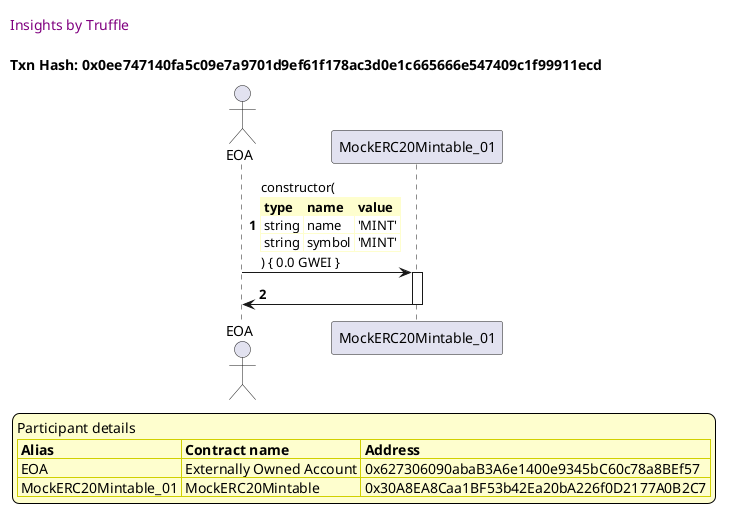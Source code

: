 

@startuml

autonumber
skinparam legendBackgroundColor #FEFECE

<style>
      header {
        HorizontalAlignment left
        FontColor purple
        FontSize 14
        Padding 10
      }
    </style>

header Insights by Truffle

title Txn Hash: 0x0ee747140fa5c09e7a9701d9ef61f178ac3d0e1c665666e547409c1f99911ecd


actor EOA as "EOA"
participant MockERC20Mintable_01 as "MockERC20Mintable_01"

"EOA" -> "MockERC20Mintable_01" ++: constructor(\n\
<#FEFECE,#FEFECE>|= type |= name |= value |\n\
| string | name | 'MINT' |\n\
| string | symbol | 'MINT' |\n\
) { 0.0 GWEI }
"MockERC20Mintable_01" -> "EOA" --: 

legend
Participant details
<#FEFECE,#D0D000>|= Alias |= Contract name |= Address |
<#FEFECE>| EOA | Externally Owned Account | 0x627306090abaB3A6e1400e9345bC60c78a8BEf57 |
<#FEFECE>| MockERC20Mintable_01 | MockERC20Mintable | 0x30A8EA8Caa1BF53b42Ea20bA226f0D2177A0B2C7 |
endlegend

@enduml